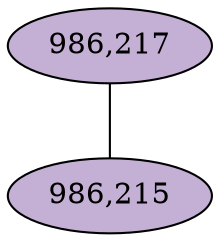 graph CAMP_cc9 {
	overlap="prism50";
	outputorder="edgesfirst";
	"986,217" [style="filled", fillcolor="#c5b0d5", fontcolor="#000000"];
	"986,215" [style="filled", fillcolor="#c5b0d5", fontcolor="#000000"];
	"986,217" -- "986,215";
}